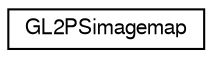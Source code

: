 digraph G
{
  edge [fontname="FreeSans",fontsize="10",labelfontname="FreeSans",labelfontsize="10"];
  node [fontname="FreeSans",fontsize="10",shape=record];
  rankdir="LR";
  Node1 [label="GL2PSimagemap",height=0.2,width=0.4,color="black", fillcolor="white", style="filled",URL="$struct___g_l2_p_simagemap.html"];
}

